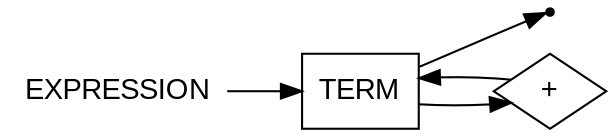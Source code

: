 digraph EXPRESSION {
  rankdir=LR;
  node [fontname="Arial"];
  start [label="EXPRESSION" shape=plaintext];
  end [label="" shape=point];
  A [label="TERM" shape=box];
  B [label="+" shape=diamond];
  start -> A;
  A -> B;
  A -> end;
  B -> A;
}